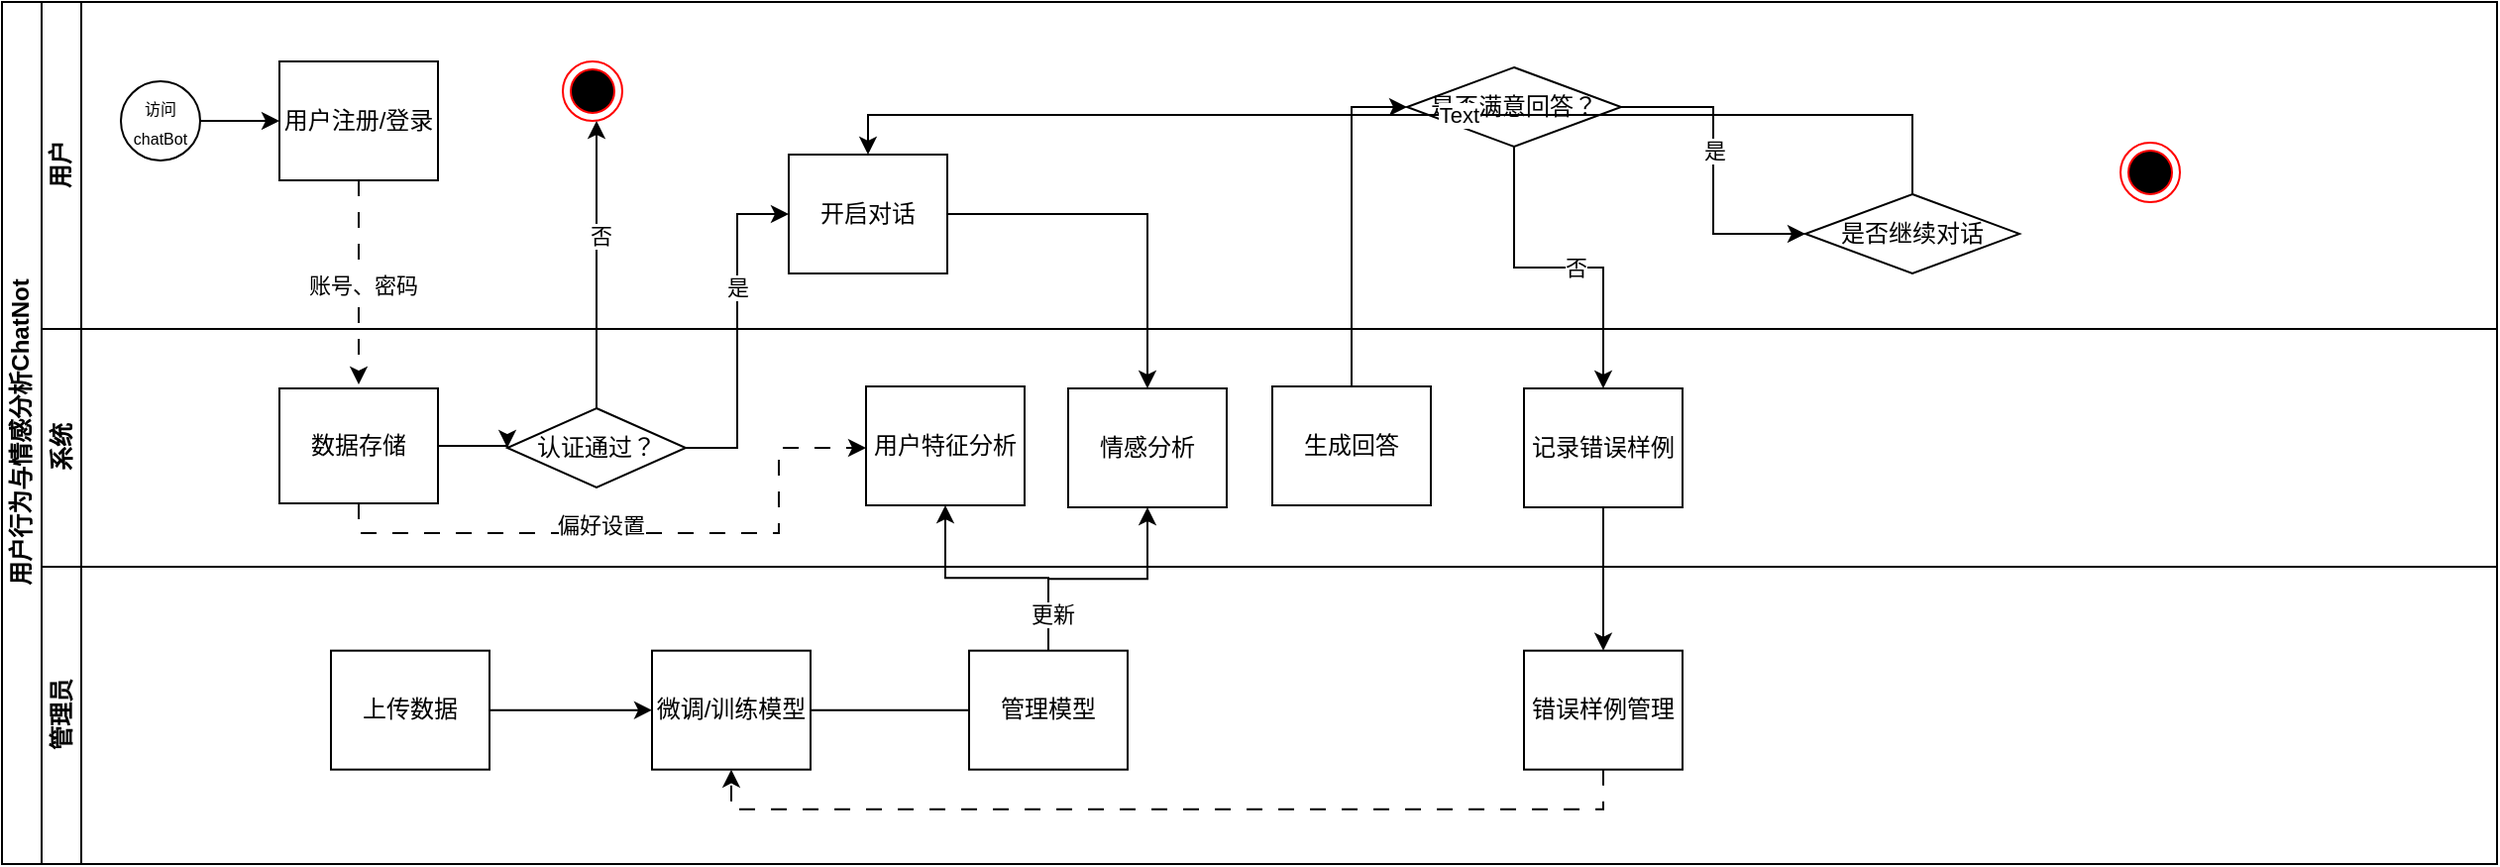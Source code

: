 <mxfile version="28.2.5">
  <diagram id="prtHgNgQTEPvFCAcTncT" name="Page-1">
    <mxGraphModel dx="1963" dy="1083" grid="0" gridSize="10" guides="1" tooltips="1" connect="1" arrows="1" fold="1" page="0" pageScale="1" pageWidth="827" pageHeight="1169" math="0" shadow="0">
      <root>
        <mxCell id="0" />
        <mxCell id="1" parent="0" />
        <mxCell id="dNxyNK7c78bLwvsdeMH5-19" value="用户行为与情感分析ChatNot" style="swimlane;html=1;childLayout=stackLayout;resizeParent=1;resizeParentMax=0;horizontal=0;startSize=20;horizontalStack=0;" parent="1" vertex="1">
          <mxGeometry x="-50" y="122" width="1259" height="435" as="geometry" />
        </mxCell>
        <mxCell id="dNxyNK7c78bLwvsdeMH5-20" value="用户" style="swimlane;html=1;startSize=20;horizontal=0;" parent="dNxyNK7c78bLwvsdeMH5-19" vertex="1">
          <mxGeometry x="20" width="1239" height="165" as="geometry" />
        </mxCell>
        <mxCell id="dNxyNK7c78bLwvsdeMH5-25" value="" style="edgeStyle=orthogonalEdgeStyle;rounded=0;orthogonalLoop=1;jettySize=auto;html=1;" parent="dNxyNK7c78bLwvsdeMH5-20" source="dNxyNK7c78bLwvsdeMH5-23" target="dNxyNK7c78bLwvsdeMH5-24" edge="1">
          <mxGeometry relative="1" as="geometry" />
        </mxCell>
        <mxCell id="dNxyNK7c78bLwvsdeMH5-23" value="&lt;font style=&quot;font-size: 8px;&quot;&gt;访问chatBot&lt;/font&gt;" style="ellipse;whiteSpace=wrap;html=1;" parent="dNxyNK7c78bLwvsdeMH5-20" vertex="1">
          <mxGeometry x="40" y="40" width="40" height="40" as="geometry" />
        </mxCell>
        <mxCell id="dNxyNK7c78bLwvsdeMH5-24" value="用户注册/登录" style="rounded=0;whiteSpace=wrap;html=1;fontFamily=Helvetica;fontSize=12;fontColor=#000000;align=center;" parent="dNxyNK7c78bLwvsdeMH5-20" vertex="1">
          <mxGeometry x="120" y="30" width="80" height="60" as="geometry" />
        </mxCell>
        <mxCell id="dNxyNK7c78bLwvsdeMH5-30" value="开启对话" style="rounded=0;whiteSpace=wrap;html=1;fontFamily=Helvetica;fontSize=12;fontColor=#000000;align=center;" parent="dNxyNK7c78bLwvsdeMH5-20" vertex="1">
          <mxGeometry x="377" y="77" width="80" height="60" as="geometry" />
        </mxCell>
        <mxCell id="M6F-Px4D4K-rMP6CH2uH-9" value="" style="ellipse;html=1;shape=endState;fillColor=#000000;strokeColor=#ff0000;" vertex="1" parent="dNxyNK7c78bLwvsdeMH5-20">
          <mxGeometry x="263" y="30" width="30" height="30" as="geometry" />
        </mxCell>
        <mxCell id="M6F-Px4D4K-rMP6CH2uH-67" value="" style="edgeStyle=orthogonalEdgeStyle;rounded=0;orthogonalLoop=1;jettySize=auto;html=1;entryX=0;entryY=0.5;entryDx=0;entryDy=0;" edge="1" parent="dNxyNK7c78bLwvsdeMH5-20" source="M6F-Px4D4K-rMP6CH2uH-35" target="M6F-Px4D4K-rMP6CH2uH-66">
          <mxGeometry relative="1" as="geometry" />
        </mxCell>
        <mxCell id="M6F-Px4D4K-rMP6CH2uH-68" value="是" style="edgeLabel;html=1;align=center;verticalAlign=middle;resizable=0;points=[];" vertex="1" connectable="0" parent="M6F-Px4D4K-rMP6CH2uH-67">
          <mxGeometry x="-0.125" relative="1" as="geometry">
            <mxPoint as="offset" />
          </mxGeometry>
        </mxCell>
        <mxCell id="M6F-Px4D4K-rMP6CH2uH-35" value="是否满意回答？" style="rhombus;whiteSpace=wrap;html=1;fontFamily=Helvetica;fontSize=12;fontColor=#000000;align=center;" vertex="1" parent="dNxyNK7c78bLwvsdeMH5-20">
          <mxGeometry x="689" y="33" width="108" height="40" as="geometry" />
        </mxCell>
        <mxCell id="M6F-Px4D4K-rMP6CH2uH-69" style="edgeStyle=orthogonalEdgeStyle;rounded=0;orthogonalLoop=1;jettySize=auto;html=1;exitX=0.5;exitY=0;exitDx=0;exitDy=0;entryX=0.5;entryY=0;entryDx=0;entryDy=0;" edge="1" parent="dNxyNK7c78bLwvsdeMH5-20" source="M6F-Px4D4K-rMP6CH2uH-66" target="dNxyNK7c78bLwvsdeMH5-30">
          <mxGeometry relative="1" as="geometry" />
        </mxCell>
        <mxCell id="M6F-Px4D4K-rMP6CH2uH-70" value="Text" style="edgeLabel;html=1;align=center;verticalAlign=middle;resizable=0;points=[];" vertex="1" connectable="0" parent="M6F-Px4D4K-rMP6CH2uH-69">
          <mxGeometry x="-0.086" relative="1" as="geometry">
            <mxPoint x="-1" as="offset" />
          </mxGeometry>
        </mxCell>
        <mxCell id="M6F-Px4D4K-rMP6CH2uH-66" value="是否继续对话" style="rhombus;whiteSpace=wrap;html=1;fontFamily=Helvetica;fontSize=12;fontColor=#000000;align=center;" vertex="1" parent="dNxyNK7c78bLwvsdeMH5-20">
          <mxGeometry x="890" y="97" width="108" height="40" as="geometry" />
        </mxCell>
        <mxCell id="M6F-Px4D4K-rMP6CH2uH-71" value="" style="ellipse;html=1;shape=endState;fillColor=#000000;strokeColor=#ff0000;" vertex="1" parent="dNxyNK7c78bLwvsdeMH5-20">
          <mxGeometry x="1049" y="71" width="30" height="30" as="geometry" />
        </mxCell>
        <mxCell id="dNxyNK7c78bLwvsdeMH5-21" value="系统" style="swimlane;html=1;startSize=20;horizontal=0;" parent="dNxyNK7c78bLwvsdeMH5-19" vertex="1">
          <mxGeometry x="20" y="165" width="1239" height="120" as="geometry" />
        </mxCell>
        <mxCell id="M6F-Px4D4K-rMP6CH2uH-28" style="edgeStyle=orthogonalEdgeStyle;rounded=0;orthogonalLoop=1;jettySize=auto;html=1;exitX=0.5;exitY=1;exitDx=0;exitDy=0;dashed=1;dashPattern=8 8;" edge="1" parent="dNxyNK7c78bLwvsdeMH5-21" source="dNxyNK7c78bLwvsdeMH5-26" target="M6F-Px4D4K-rMP6CH2uH-26">
          <mxGeometry relative="1" as="geometry">
            <Array as="points">
              <mxPoint x="160" y="103" />
              <mxPoint x="372" y="103" />
              <mxPoint x="372" y="60" />
            </Array>
          </mxGeometry>
        </mxCell>
        <mxCell id="M6F-Px4D4K-rMP6CH2uH-29" value="偏好设置" style="edgeLabel;html=1;align=center;verticalAlign=middle;resizable=0;points=[];" vertex="1" connectable="0" parent="M6F-Px4D4K-rMP6CH2uH-28">
          <mxGeometry x="-0.13" y="4" relative="1" as="geometry">
            <mxPoint as="offset" />
          </mxGeometry>
        </mxCell>
        <mxCell id="dNxyNK7c78bLwvsdeMH5-26" value="数据存储" style="rounded=0;whiteSpace=wrap;html=1;fontFamily=Helvetica;fontSize=12;fontColor=#000000;align=center;" parent="dNxyNK7c78bLwvsdeMH5-21" vertex="1">
          <mxGeometry x="120" y="30" width="80" height="58" as="geometry" />
        </mxCell>
        <mxCell id="dNxyNK7c78bLwvsdeMH5-28" value="认证通过？" style="rhombus;whiteSpace=wrap;html=1;fontFamily=Helvetica;fontSize=12;fontColor=#000000;align=center;" parent="dNxyNK7c78bLwvsdeMH5-21" vertex="1">
          <mxGeometry x="235" y="40" width="90" height="40" as="geometry" />
        </mxCell>
        <mxCell id="dNxyNK7c78bLwvsdeMH5-29" value="" style="edgeStyle=orthogonalEdgeStyle;rounded=0;orthogonalLoop=1;jettySize=auto;html=1;endArrow=classic;endFill=1;exitX=0.5;exitY=1;exitDx=0;exitDy=0;dashed=1;dashPattern=8 8;" parent="dNxyNK7c78bLwvsdeMH5-21" source="dNxyNK7c78bLwvsdeMH5-24" edge="1">
          <mxGeometry relative="1" as="geometry">
            <mxPoint x="58.0" y="-35.98" as="sourcePoint" />
            <mxPoint x="160" y="28" as="targetPoint" />
          </mxGeometry>
        </mxCell>
        <mxCell id="M6F-Px4D4K-rMP6CH2uH-5" value="账号、密码" style="edgeLabel;html=1;align=center;verticalAlign=middle;resizable=0;points=[];" vertex="1" connectable="0" parent="dNxyNK7c78bLwvsdeMH5-29">
          <mxGeometry x="0.026" y="1" relative="1" as="geometry">
            <mxPoint as="offset" />
          </mxGeometry>
        </mxCell>
        <mxCell id="dNxyNK7c78bLwvsdeMH5-31" style="edgeStyle=orthogonalEdgeStyle;rounded=0;orthogonalLoop=1;jettySize=auto;html=1;endArrow=classic;endFill=1;exitX=1;exitY=0.5;exitDx=0;exitDy=0;entryX=0;entryY=0.5;entryDx=0;entryDy=0;" parent="dNxyNK7c78bLwvsdeMH5-21" source="dNxyNK7c78bLwvsdeMH5-26" target="dNxyNK7c78bLwvsdeMH5-28" edge="1">
          <mxGeometry relative="1" as="geometry" />
        </mxCell>
        <mxCell id="M6F-Px4D4K-rMP6CH2uH-26" value="用户特征分析" style="rounded=0;whiteSpace=wrap;html=1;fontFamily=Helvetica;fontSize=12;fontColor=#000000;align=center;" vertex="1" parent="dNxyNK7c78bLwvsdeMH5-21">
          <mxGeometry x="416" y="29" width="80" height="60" as="geometry" />
        </mxCell>
        <mxCell id="M6F-Px4D4K-rMP6CH2uH-27" value="情感分析" style="rounded=0;whiteSpace=wrap;html=1;fontFamily=Helvetica;fontSize=12;fontColor=#000000;align=center;" vertex="1" parent="dNxyNK7c78bLwvsdeMH5-21">
          <mxGeometry x="518" y="30" width="80" height="60" as="geometry" />
        </mxCell>
        <mxCell id="M6F-Px4D4K-rMP6CH2uH-33" value="生成回答" style="rounded=0;whiteSpace=wrap;html=1;fontFamily=Helvetica;fontSize=12;fontColor=#000000;align=center;" vertex="1" parent="dNxyNK7c78bLwvsdeMH5-21">
          <mxGeometry x="621" y="29" width="80" height="60" as="geometry" />
        </mxCell>
        <mxCell id="M6F-Px4D4K-rMP6CH2uH-47" value="记录错误样例" style="rounded=0;whiteSpace=wrap;html=1;fontFamily=Helvetica;fontSize=12;fontColor=#000000;align=center;" vertex="1" parent="dNxyNK7c78bLwvsdeMH5-21">
          <mxGeometry x="748" y="30" width="80" height="60" as="geometry" />
        </mxCell>
        <mxCell id="dNxyNK7c78bLwvsdeMH5-22" value="管理员" style="swimlane;html=1;startSize=20;horizontal=0;" parent="dNxyNK7c78bLwvsdeMH5-19" vertex="1">
          <mxGeometry x="20" y="285" width="1239" height="150" as="geometry" />
        </mxCell>
        <mxCell id="M6F-Px4D4K-rMP6CH2uH-60" style="edgeStyle=orthogonalEdgeStyle;rounded=0;orthogonalLoop=1;jettySize=auto;html=1;entryX=0.5;entryY=1;entryDx=0;entryDy=0;dashed=1;dashPattern=8 8;" edge="1" parent="dNxyNK7c78bLwvsdeMH5-22" source="dNxyNK7c78bLwvsdeMH5-34" target="M6F-Px4D4K-rMP6CH2uH-50">
          <mxGeometry relative="1" as="geometry">
            <Array as="points">
              <mxPoint x="788" y="122.33" />
              <mxPoint x="348" y="122.33" />
            </Array>
          </mxGeometry>
        </mxCell>
        <mxCell id="dNxyNK7c78bLwvsdeMH5-34" value="错误样例管理" style="rounded=0;whiteSpace=wrap;html=1;fontFamily=Helvetica;fontSize=12;fontColor=#000000;align=center;" parent="dNxyNK7c78bLwvsdeMH5-22" vertex="1">
          <mxGeometry x="748" y="42.33" width="80" height="60" as="geometry" />
        </mxCell>
        <mxCell id="M6F-Px4D4K-rMP6CH2uH-51" value="" style="edgeStyle=orthogonalEdgeStyle;rounded=0;orthogonalLoop=1;jettySize=auto;html=1;" edge="1" parent="dNxyNK7c78bLwvsdeMH5-22" source="M6F-Px4D4K-rMP6CH2uH-49" target="M6F-Px4D4K-rMP6CH2uH-50">
          <mxGeometry relative="1" as="geometry" />
        </mxCell>
        <mxCell id="M6F-Px4D4K-rMP6CH2uH-49" value="上传数据" style="rounded=0;whiteSpace=wrap;html=1;fontFamily=Helvetica;fontSize=12;fontColor=#000000;align=center;" vertex="1" parent="dNxyNK7c78bLwvsdeMH5-22">
          <mxGeometry x="146" y="42.33" width="80" height="60" as="geometry" />
        </mxCell>
        <mxCell id="M6F-Px4D4K-rMP6CH2uH-56" value="" style="edgeStyle=orthogonalEdgeStyle;rounded=0;orthogonalLoop=1;jettySize=auto;html=1;endArrow=none;endFill=0;" edge="1" parent="dNxyNK7c78bLwvsdeMH5-22" source="M6F-Px4D4K-rMP6CH2uH-50" target="M6F-Px4D4K-rMP6CH2uH-55">
          <mxGeometry relative="1" as="geometry" />
        </mxCell>
        <mxCell id="M6F-Px4D4K-rMP6CH2uH-50" value="微调/训练模型" style="rounded=0;whiteSpace=wrap;html=1;fontFamily=Helvetica;fontSize=12;fontColor=#000000;align=center;" vertex="1" parent="dNxyNK7c78bLwvsdeMH5-22">
          <mxGeometry x="308" y="42.33" width="80" height="60" as="geometry" />
        </mxCell>
        <mxCell id="M6F-Px4D4K-rMP6CH2uH-55" value="管理模型" style="rounded=0;whiteSpace=wrap;html=1;fontFamily=Helvetica;fontSize=12;fontColor=#000000;align=center;" vertex="1" parent="dNxyNK7c78bLwvsdeMH5-22">
          <mxGeometry x="468" y="42.33" width="80" height="60" as="geometry" />
        </mxCell>
        <mxCell id="M6F-Px4D4K-rMP6CH2uH-7" value="" style="edgeStyle=orthogonalEdgeStyle;rounded=0;orthogonalLoop=1;jettySize=auto;html=1;entryX=0.567;entryY=1;entryDx=0;entryDy=0;entryPerimeter=0;" edge="1" parent="dNxyNK7c78bLwvsdeMH5-19" source="dNxyNK7c78bLwvsdeMH5-28" target="M6F-Px4D4K-rMP6CH2uH-9">
          <mxGeometry relative="1" as="geometry">
            <mxPoint x="273" y="80" as="targetPoint" />
            <Array as="points">
              <mxPoint x="300" y="75" />
            </Array>
          </mxGeometry>
        </mxCell>
        <mxCell id="M6F-Px4D4K-rMP6CH2uH-8" value="否" style="edgeLabel;html=1;align=center;verticalAlign=middle;resizable=0;points=[];" vertex="1" connectable="0" parent="M6F-Px4D4K-rMP6CH2uH-7">
          <mxGeometry x="0.199" y="-2" relative="1" as="geometry">
            <mxPoint as="offset" />
          </mxGeometry>
        </mxCell>
        <mxCell id="M6F-Px4D4K-rMP6CH2uH-10" style="edgeStyle=orthogonalEdgeStyle;rounded=0;orthogonalLoop=1;jettySize=auto;html=1;exitX=1;exitY=0.5;exitDx=0;exitDy=0;entryX=0;entryY=0.5;entryDx=0;entryDy=0;" edge="1" parent="dNxyNK7c78bLwvsdeMH5-19" source="dNxyNK7c78bLwvsdeMH5-28" target="dNxyNK7c78bLwvsdeMH5-30">
          <mxGeometry relative="1" as="geometry">
            <mxPoint x="290" y="143" as="sourcePoint" />
            <mxPoint x="368" y="56" as="targetPoint" />
          </mxGeometry>
        </mxCell>
        <mxCell id="M6F-Px4D4K-rMP6CH2uH-11" value="是" style="edgeLabel;html=1;align=center;verticalAlign=middle;resizable=0;points=[];" vertex="1" connectable="0" parent="M6F-Px4D4K-rMP6CH2uH-10">
          <mxGeometry x="0.265" relative="1" as="geometry">
            <mxPoint as="offset" />
          </mxGeometry>
        </mxCell>
        <mxCell id="M6F-Px4D4K-rMP6CH2uH-32" style="edgeStyle=orthogonalEdgeStyle;rounded=0;orthogonalLoop=1;jettySize=auto;html=1;exitX=1;exitY=0.5;exitDx=0;exitDy=0;entryX=0.5;entryY=0;entryDx=0;entryDy=0;" edge="1" parent="dNxyNK7c78bLwvsdeMH5-19" source="dNxyNK7c78bLwvsdeMH5-30" target="M6F-Px4D4K-rMP6CH2uH-27">
          <mxGeometry relative="1" as="geometry" />
        </mxCell>
        <mxCell id="M6F-Px4D4K-rMP6CH2uH-48" style="edgeStyle=orthogonalEdgeStyle;rounded=0;orthogonalLoop=1;jettySize=auto;html=1;exitX=0.5;exitY=1;exitDx=0;exitDy=0;" edge="1" parent="dNxyNK7c78bLwvsdeMH5-19" source="M6F-Px4D4K-rMP6CH2uH-47" target="dNxyNK7c78bLwvsdeMH5-34">
          <mxGeometry relative="1" as="geometry" />
        </mxCell>
        <mxCell id="M6F-Px4D4K-rMP6CH2uH-57" style="edgeStyle=orthogonalEdgeStyle;rounded=0;orthogonalLoop=1;jettySize=auto;html=1;exitX=0.5;exitY=0;exitDx=0;exitDy=0;entryX=0.5;entryY=1;entryDx=0;entryDy=0;" edge="1" parent="dNxyNK7c78bLwvsdeMH5-19" source="M6F-Px4D4K-rMP6CH2uH-55" target="M6F-Px4D4K-rMP6CH2uH-26">
          <mxGeometry relative="1" as="geometry" />
        </mxCell>
        <mxCell id="M6F-Px4D4K-rMP6CH2uH-58" style="edgeStyle=orthogonalEdgeStyle;rounded=0;orthogonalLoop=1;jettySize=auto;html=1;exitX=0.5;exitY=0;exitDx=0;exitDy=0;entryX=0.5;entryY=1;entryDx=0;entryDy=0;" edge="1" parent="dNxyNK7c78bLwvsdeMH5-19" source="M6F-Px4D4K-rMP6CH2uH-55" target="M6F-Px4D4K-rMP6CH2uH-27">
          <mxGeometry relative="1" as="geometry">
            <mxPoint x="586" y="359" as="sourcePoint" />
            <mxPoint x="522" y="268" as="targetPoint" />
          </mxGeometry>
        </mxCell>
        <mxCell id="M6F-Px4D4K-rMP6CH2uH-59" value="更新" style="edgeLabel;html=1;align=center;verticalAlign=middle;resizable=0;points=[];" vertex="1" connectable="0" parent="M6F-Px4D4K-rMP6CH2uH-58">
          <mxGeometry x="-0.678" y="-2" relative="1" as="geometry">
            <mxPoint y="1" as="offset" />
          </mxGeometry>
        </mxCell>
        <mxCell id="M6F-Px4D4K-rMP6CH2uH-61" style="edgeStyle=orthogonalEdgeStyle;rounded=0;orthogonalLoop=1;jettySize=auto;html=1;exitX=0.5;exitY=0;exitDx=0;exitDy=0;entryX=0;entryY=0.5;entryDx=0;entryDy=0;" edge="1" parent="dNxyNK7c78bLwvsdeMH5-19" source="M6F-Px4D4K-rMP6CH2uH-33" target="M6F-Px4D4K-rMP6CH2uH-35">
          <mxGeometry relative="1" as="geometry" />
        </mxCell>
        <mxCell id="M6F-Px4D4K-rMP6CH2uH-62" style="edgeStyle=orthogonalEdgeStyle;rounded=0;orthogonalLoop=1;jettySize=auto;html=1;exitX=0.5;exitY=1;exitDx=0;exitDy=0;entryX=0.5;entryY=0;entryDx=0;entryDy=0;" edge="1" parent="dNxyNK7c78bLwvsdeMH5-19" source="M6F-Px4D4K-rMP6CH2uH-35" target="M6F-Px4D4K-rMP6CH2uH-47">
          <mxGeometry relative="1" as="geometry" />
        </mxCell>
        <mxCell id="M6F-Px4D4K-rMP6CH2uH-63" value="否" style="edgeLabel;html=1;align=center;verticalAlign=middle;resizable=0;points=[];" vertex="1" connectable="0" parent="M6F-Px4D4K-rMP6CH2uH-62">
          <mxGeometry x="0.107" relative="1" as="geometry">
            <mxPoint x="-1" as="offset" />
          </mxGeometry>
        </mxCell>
      </root>
    </mxGraphModel>
  </diagram>
</mxfile>
